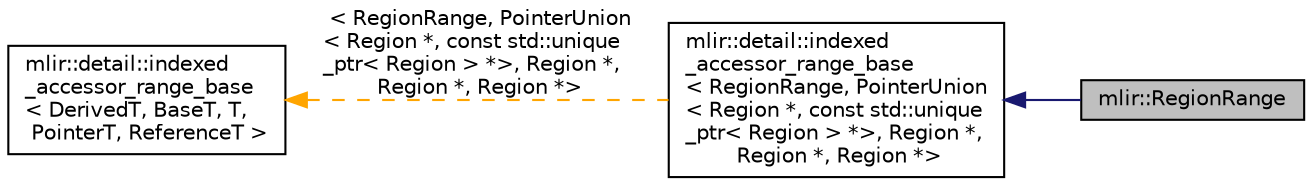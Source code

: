 digraph "mlir::RegionRange"
{
  bgcolor="transparent";
  edge [fontname="Helvetica",fontsize="10",labelfontname="Helvetica",labelfontsize="10"];
  node [fontname="Helvetica",fontsize="10",shape=record];
  rankdir="LR";
  Node0 [label="mlir::RegionRange",height=0.2,width=0.4,color="black", fillcolor="grey75", style="filled", fontcolor="black"];
  Node1 -> Node0 [dir="back",color="midnightblue",fontsize="10",style="solid",fontname="Helvetica"];
  Node1 [label="mlir::detail::indexed\l_accessor_range_base\l\< RegionRange, PointerUnion\l\< Region *, const std::unique\l_ptr\< Region \> *\>, Region *,\l Region *, Region *\>",height=0.2,width=0.4,color="black",URL="$classmlir_1_1detail_1_1indexed__accessor__range__base.html"];
  Node2 -> Node1 [dir="back",color="orange",fontsize="10",style="dashed",label=" \< RegionRange, PointerUnion\l\< Region *, const std::unique\l_ptr\< Region \> *\>, Region *,\l Region *, Region *\>" ,fontname="Helvetica"];
  Node2 [label="mlir::detail::indexed\l_accessor_range_base\l\< DerivedT, BaseT, T,\l PointerT, ReferenceT \>",height=0.2,width=0.4,color="black",URL="$classmlir_1_1detail_1_1indexed__accessor__range__base.html",tooltip="The class represents the base of a range of indexed_accessor_iterators. "];
}
